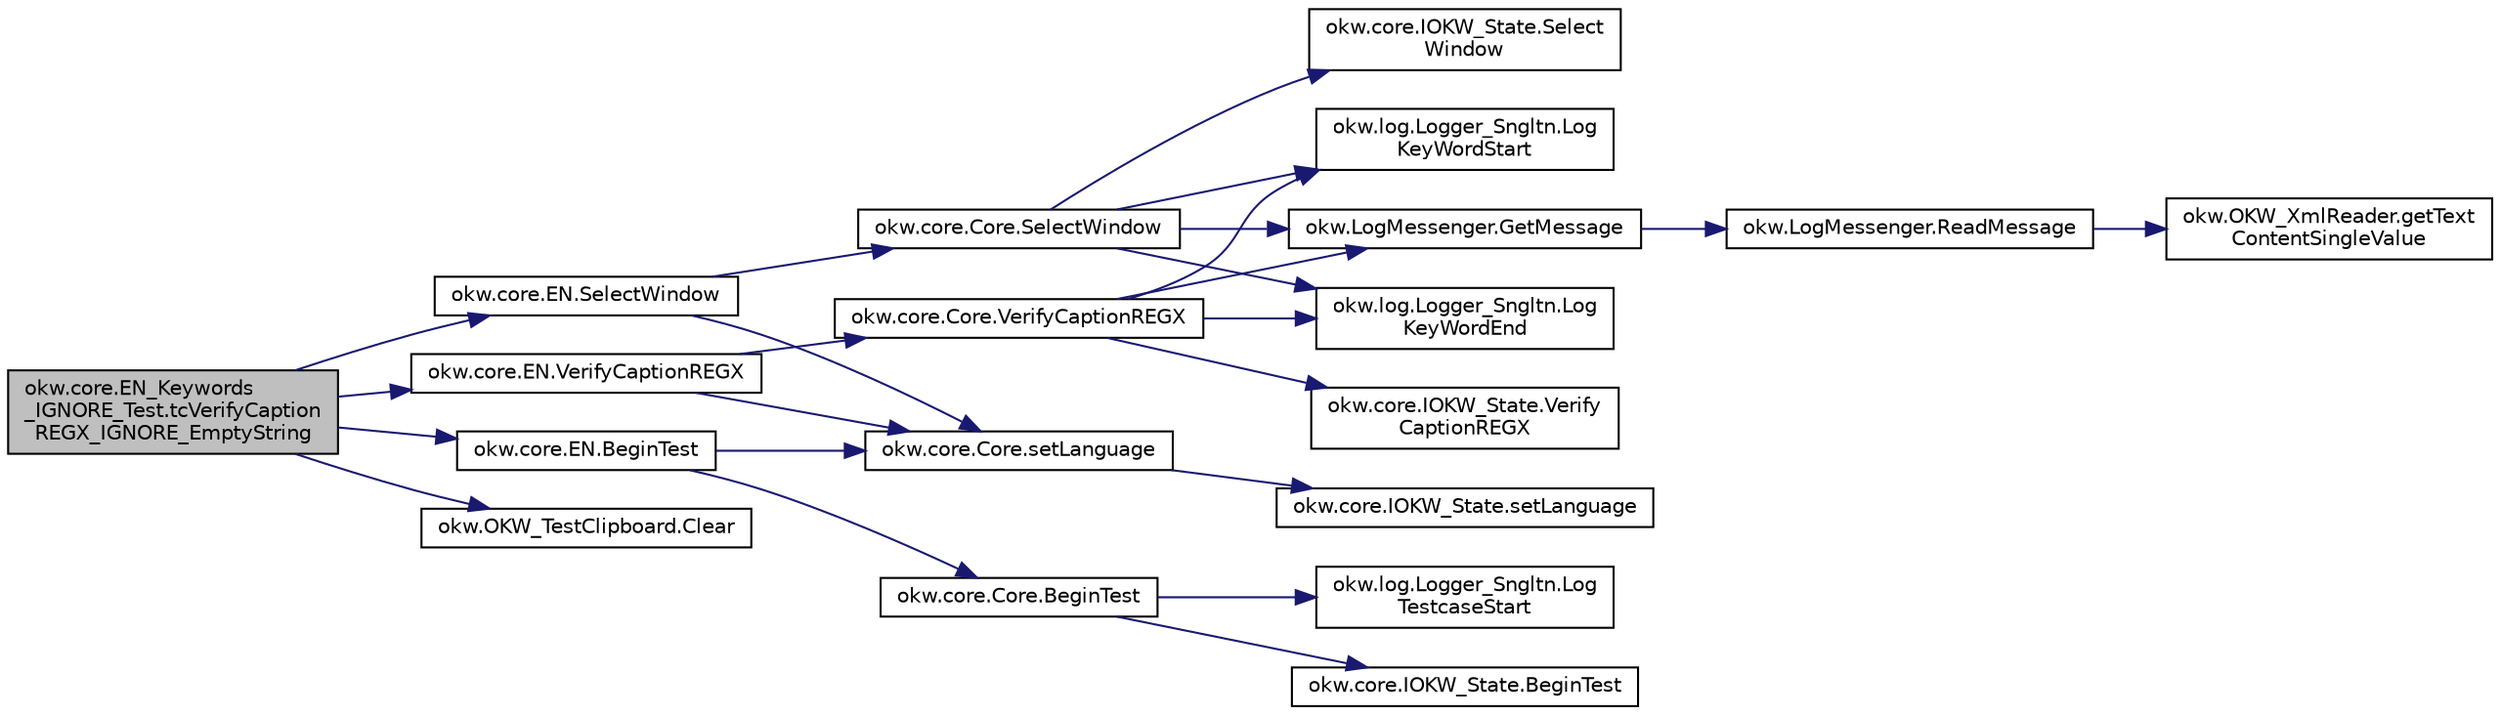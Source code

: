 digraph "okw.core.EN_Keywords_IGNORE_Test.tcVerifyCaptionREGX_IGNORE_EmptyString"
{
 // INTERACTIVE_SVG=YES
 // LATEX_PDF_SIZE
  edge [fontname="Helvetica",fontsize="10",labelfontname="Helvetica",labelfontsize="10"];
  node [fontname="Helvetica",fontsize="10",shape=record];
  rankdir="LR";
  Node674 [label="okw.core.EN_Keywords\l_IGNORE_Test.tcVerifyCaption\lREGX_IGNORE_EmptyString",height=0.2,width=0.4,color="black", fillcolor="grey75", style="filled", fontcolor="black",tooltip=" "];
  Node674 -> Node675 [color="midnightblue",fontsize="10",style="solid",fontname="Helvetica"];
  Node675 [label="okw.core.EN.BeginTest",height=0.2,width=0.4,color="black", fillcolor="white", style="filled",URL="$classokw_1_1core_1_1_e_n.html#aef613b0a3e6bb8a9623984db145cae69",tooltip="Markiert den Anfang eines neuen Testfalls."];
  Node675 -> Node676 [color="midnightblue",fontsize="10",style="solid",fontname="Helvetica"];
  Node676 [label="okw.core.Core.setLanguage",height=0.2,width=0.4,color="black", fillcolor="white", style="filled",URL="$classokw_1_1core_1_1_core.html#ab4e0f723d27cb11c944ec4c82c426100",tooltip="Setzt die Sprache auf den gegebenen wert Language."];
  Node676 -> Node677 [color="midnightblue",fontsize="10",style="solid",fontname="Helvetica"];
  Node677 [label="okw.core.IOKW_State.setLanguage",height=0.2,width=0.4,color="black", fillcolor="white", style="filled",URL="$interfaceokw_1_1core_1_1_i_o_k_w___state.html#a866baa0bde08a47418f54d63bdb56097",tooltip="Interne Methode zum setzen der Sprache für die sprachabhängigen Ausgaben der Dokumentation (Log)."];
  Node675 -> Node678 [color="midnightblue",fontsize="10",style="solid",fontname="Helvetica"];
  Node678 [label="okw.core.Core.BeginTest",height=0.2,width=0.4,color="black", fillcolor="white", style="filled",URL="$classokw_1_1core_1_1_core.html#acfefe92468c9eb9e951846372726c4d8",tooltip="Markiert den Anfang eines neuen Testfalls."];
  Node678 -> Node679 [color="midnightblue",fontsize="10",style="solid",fontname="Helvetica"];
  Node679 [label="okw.log.Logger_Sngltn.Log\lTestcaseStart",height=0.2,width=0.4,color="black", fillcolor="white", style="filled",URL="$classokw_1_1log_1_1_logger___sngltn.html#a60f4ad59db847ae61df928f9920f3deb",tooltip="Ausgabe des Testfalls."];
  Node678 -> Node680 [color="midnightblue",fontsize="10",style="solid",fontname="Helvetica"];
  Node680 [label="okw.core.IOKW_State.BeginTest",height=0.2,width=0.4,color="black", fillcolor="white", style="filled",URL="$interfaceokw_1_1core_1_1_i_o_k_w___state.html#ae5480ddb1fc37eade5d899d335bc4b13",tooltip="Markiert den Anfang eines neuen Testfalls."];
  Node674 -> Node681 [color="midnightblue",fontsize="10",style="solid",fontname="Helvetica"];
  Node681 [label="okw.core.EN.SelectWindow",height=0.2,width=0.4,color="black", fillcolor="white", style="filled",URL="$classokw_1_1core_1_1_e_n.html#a2b61c2b39a9cfdbdfd25fe0e3d43785b",tooltip="Setzt den Kontext auf das gegebene Fenster."];
  Node681 -> Node676 [color="midnightblue",fontsize="10",style="solid",fontname="Helvetica"];
  Node681 -> Node682 [color="midnightblue",fontsize="10",style="solid",fontname="Helvetica"];
  Node682 [label="okw.core.Core.SelectWindow",height=0.2,width=0.4,color="black", fillcolor="white", style="filled",URL="$classokw_1_1core_1_1_core.html#a6a68660eb5e34965522896e2a5c48314",tooltip="Setzt den Kontext auf das gegebene Fenster."];
  Node682 -> Node683 [color="midnightblue",fontsize="10",style="solid",fontname="Helvetica"];
  Node683 [label="okw.log.Logger_Sngltn.Log\lKeyWordStart",height=0.2,width=0.4,color="black", fillcolor="white", style="filled",URL="$classokw_1_1log_1_1_logger___sngltn.html#a70ec25e200e00ecefc544e8fd371d2ef",tooltip="Ausgabe eines Schlüsselwortes."];
  Node682 -> Node684 [color="midnightblue",fontsize="10",style="solid",fontname="Helvetica"];
  Node684 [label="okw.LogMessenger.GetMessage",height=0.2,width=0.4,color="black", fillcolor="white", style="filled",URL="$classokw_1_1_log_messenger.html#af225d1f037d47b3b085175c09d78bdd2",tooltip="Holt die Log-Meldung für MethodeNmae/Textkey ohne weitere Parameter."];
  Node684 -> Node685 [color="midnightblue",fontsize="10",style="solid",fontname="Helvetica"];
  Node685 [label="okw.LogMessenger.ReadMessage",height=0.2,width=0.4,color="black", fillcolor="white", style="filled",URL="$classokw_1_1_log_messenger.html#a530cd6ab82ec82a04206a2e976ec06e3",tooltip="Interne Kernfunktion holt die Log-Meldung mit Platzhaltern aus der XML-Datei."];
  Node685 -> Node686 [color="midnightblue",fontsize="10",style="solid",fontname="Helvetica"];
  Node686 [label="okw.OKW_XmlReader.getText\lContentSingleValue",height=0.2,width=0.4,color="black", fillcolor="white", style="filled",URL="$classokw_1_1_o_k_w___xml_reader.html#ab920b5335a2e1429c14cc5f8e79f39eb",tooltip="Lies den TextContent eines Tag."];
  Node682 -> Node687 [color="midnightblue",fontsize="10",style="solid",fontname="Helvetica"];
  Node687 [label="okw.core.IOKW_State.Select\lWindow",height=0.2,width=0.4,color="black", fillcolor="white", style="filled",URL="$interfaceokw_1_1core_1_1_i_o_k_w___state.html#ad4fc9610ed5b1176590a45b55e6ac7f0",tooltip="Setzt den Kontext auf das gegebene Fenster."];
  Node682 -> Node688 [color="midnightblue",fontsize="10",style="solid",fontname="Helvetica"];
  Node688 [label="okw.log.Logger_Sngltn.Log\lKeyWordEnd",height=0.2,width=0.4,color="black", fillcolor="white", style="filled",URL="$classokw_1_1log_1_1_logger___sngltn.html#aa7d2da98631d21644da70c187f03155e",tooltip="LogKeyWordEnd:"];
  Node674 -> Node689 [color="midnightblue",fontsize="10",style="solid",fontname="Helvetica"];
  Node689 [label="okw.OKW_TestClipboard.Clear",height=0.2,width=0.4,color="black", fillcolor="white", style="filled",URL="$classokw_1_1_o_k_w___test_clipboard.html#a3d244f76e3d56d57e9b4b96378f9b293",tooltip="Resets all ClipBoard-Memmber to empty String = \"\" ."];
  Node674 -> Node690 [color="midnightblue",fontsize="10",style="solid",fontname="Helvetica"];
  Node690 [label="okw.core.EN.VerifyCaptionREGX",height=0.2,width=0.4,color="black", fillcolor="white", style="filled",URL="$classokw_1_1core_1_1_e_n.html#ab155161cbaa50ebad79b1695f1f504fa",tooltip="Überprüft die Überschrift des Objektes."];
  Node690 -> Node676 [color="midnightblue",fontsize="10",style="solid",fontname="Helvetica"];
  Node690 -> Node691 [color="midnightblue",fontsize="10",style="solid",fontname="Helvetica"];
  Node691 [label="okw.core.Core.VerifyCaptionREGX",height=0.2,width=0.4,color="black", fillcolor="white", style="filled",URL="$classokw_1_1core_1_1_core.html#adb7da11977acc1b851caac445eb37451",tooltip="Überprüft die Überschrift des Objektes."];
  Node691 -> Node683 [color="midnightblue",fontsize="10",style="solid",fontname="Helvetica"];
  Node691 -> Node684 [color="midnightblue",fontsize="10",style="solid",fontname="Helvetica"];
  Node691 -> Node692 [color="midnightblue",fontsize="10",style="solid",fontname="Helvetica"];
  Node692 [label="okw.core.IOKW_State.Verify\lCaptionREGX",height=0.2,width=0.4,color="black", fillcolor="white", style="filled",URL="$interfaceokw_1_1core_1_1_i_o_k_w___state.html#aef357868be62a11c185d5c73989c131a",tooltip="Überprüft die Überschrift des Objektes."];
  Node691 -> Node688 [color="midnightblue",fontsize="10",style="solid",fontname="Helvetica"];
}
